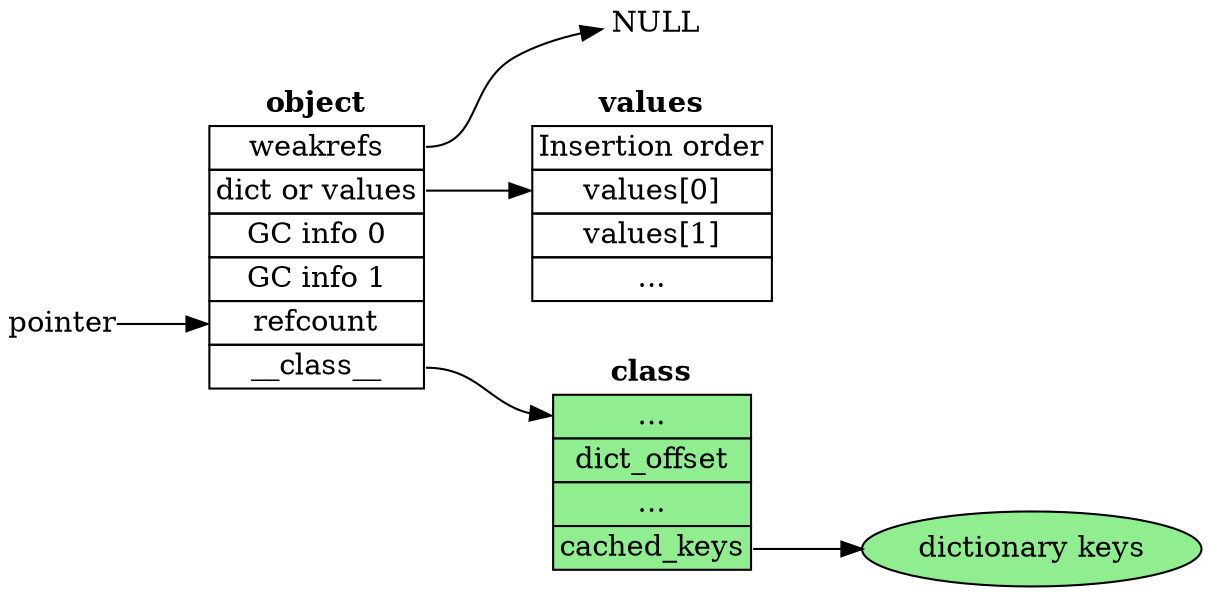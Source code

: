 digraph ideal {

    rankdir = "LR"


    object [
        shape = none
        label = <<table border="0" cellspacing="0">
                    <tr><td><b>object</b></td></tr>
                    <tr><td port="w" border="1">weakrefs</td></tr>
                    <tr><td port="dv" border="1">dict or values</td></tr>
                    <tr><td border="1" >GC info 0</td></tr>
                    <tr><td border="1" >GC info 1</td></tr>
                    <tr><td port="r" border="1" >refcount</td></tr>
                    <tr><td port="h" border="1" >__class__</td></tr>
                </table>>
    ]

    values [
        shape = none
        label = <<table border="0" cellspacing="0">
                    <tr><td><b>values</b></td></tr>
                    <tr><td border="1">Insertion order</td></tr>
                    <tr><td port="0" border="1">values[0]</td></tr>
                    <tr><td border="1">values[1]</td></tr>
                    <tr><td border="1">...</td></tr>
                </table>>

    ]

    class [ 
        shape = none
        label = <<table border="0" cellspacing="0">
                    <tr><td><b>class</b></td></tr>
                    <tr><td port="head" bgcolor="lightgreen" border="1">...</td></tr>
                    <tr><td border="1" bgcolor="lightgreen">dict_offset</td></tr>
                    <tr><td border="1" bgcolor="lightgreen">...</td></tr>
                    <tr><td port="k" border="1" bgcolor="lightgreen">cached_keys</td></tr>
                </table>>
    ]

    keys [label = "dictionary keys"; fillcolor="lightgreen"; style="filled"]
    NULL [ label = " NULL"; shape="plain"]
    object:w ->  NULL
    object:h -> class:head
    object:dv -> values:0
    class:k -> keys

    oop [ label = "pointer"; shape="plain"]
    oop -> object:r
}
